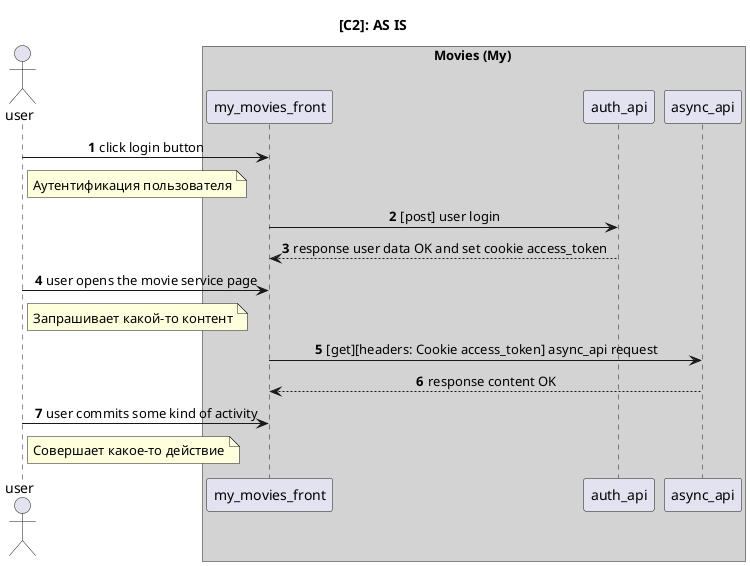 @startuml

title [C2]: AS IS

autonumber
skinparam sequenceMessageAlign center

actor user as user

box Movies (My) #LightGray
participant my_movies_front as my_movies_front
participant auth_api as auth_api
participant async_api as async_api
end box

user -> my_movies_front : click login button
note right of user
Аутентификация пользователя
end note
my_movies_front -> auth_api : [post] user login
my_movies_front <-- auth_api: response user data OK and set cookie access_token
user -> my_movies_front : user opens the movie service page
note right of user
Запрашивает какой-то контент
end note
my_movies_front -> async_api : [get][headers: Cookie access_token] async_api request
my_movies_front <-- async_api: response content OK
user -> my_movies_front : user commits some kind of activity
note right of user
Совершает какое-то действие
end note

@enduml

